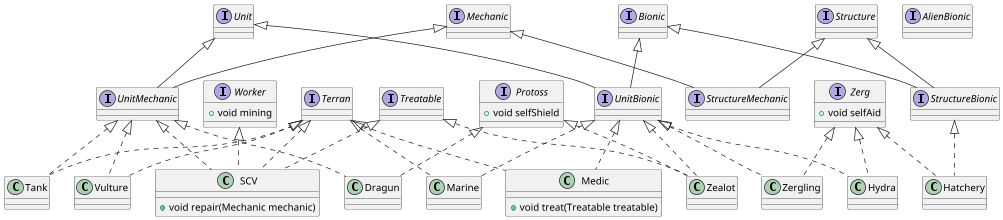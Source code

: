 @startuml

scale 0.7

interface Unit {
}
interface Structure {
}
interface Terran {
}
interface Zerg {
    +void selfAid
}
interface Protoss {
    +void selfShield
}
interface Mechanic {
}
interface Bionic {
}
interface Worker {
    +void mining
}
interface Treatable {
}
interface UnitBionic implements Unit, Bionic {
}
interface UnitMechanic implements Unit, Mechanic {
}
interface StructureBionic implements Structure, Bionic{
}
interface StructureMechanic implements Structure, Mechanic{
}
interface AlienBionic {
}
class Tank implements Terran, UnitMechanic {
}
class Vulture implements Terran, UnitMechanic {
}
class SCV implements Terran, Worker, UnitMechanic, Treatable {
    +void repair(Mechanic mechanic)
}
class Marine implements Terran, UnitBionic {
}
class Medic implements Terran, UnitBionic {
    +void treat(Treatable treatable)
}
class Zergling implements Zerg, UnitBionic{
}
class Hydra implements Zerg, UnitBionic{
}
class Hatchery implements Zerg, StructureBionic {
}
class Zealot implements Protoss, UnitBionic, Treatable{
}
class Dragun implements Protoss, UnitMechanic {
}

@enduml